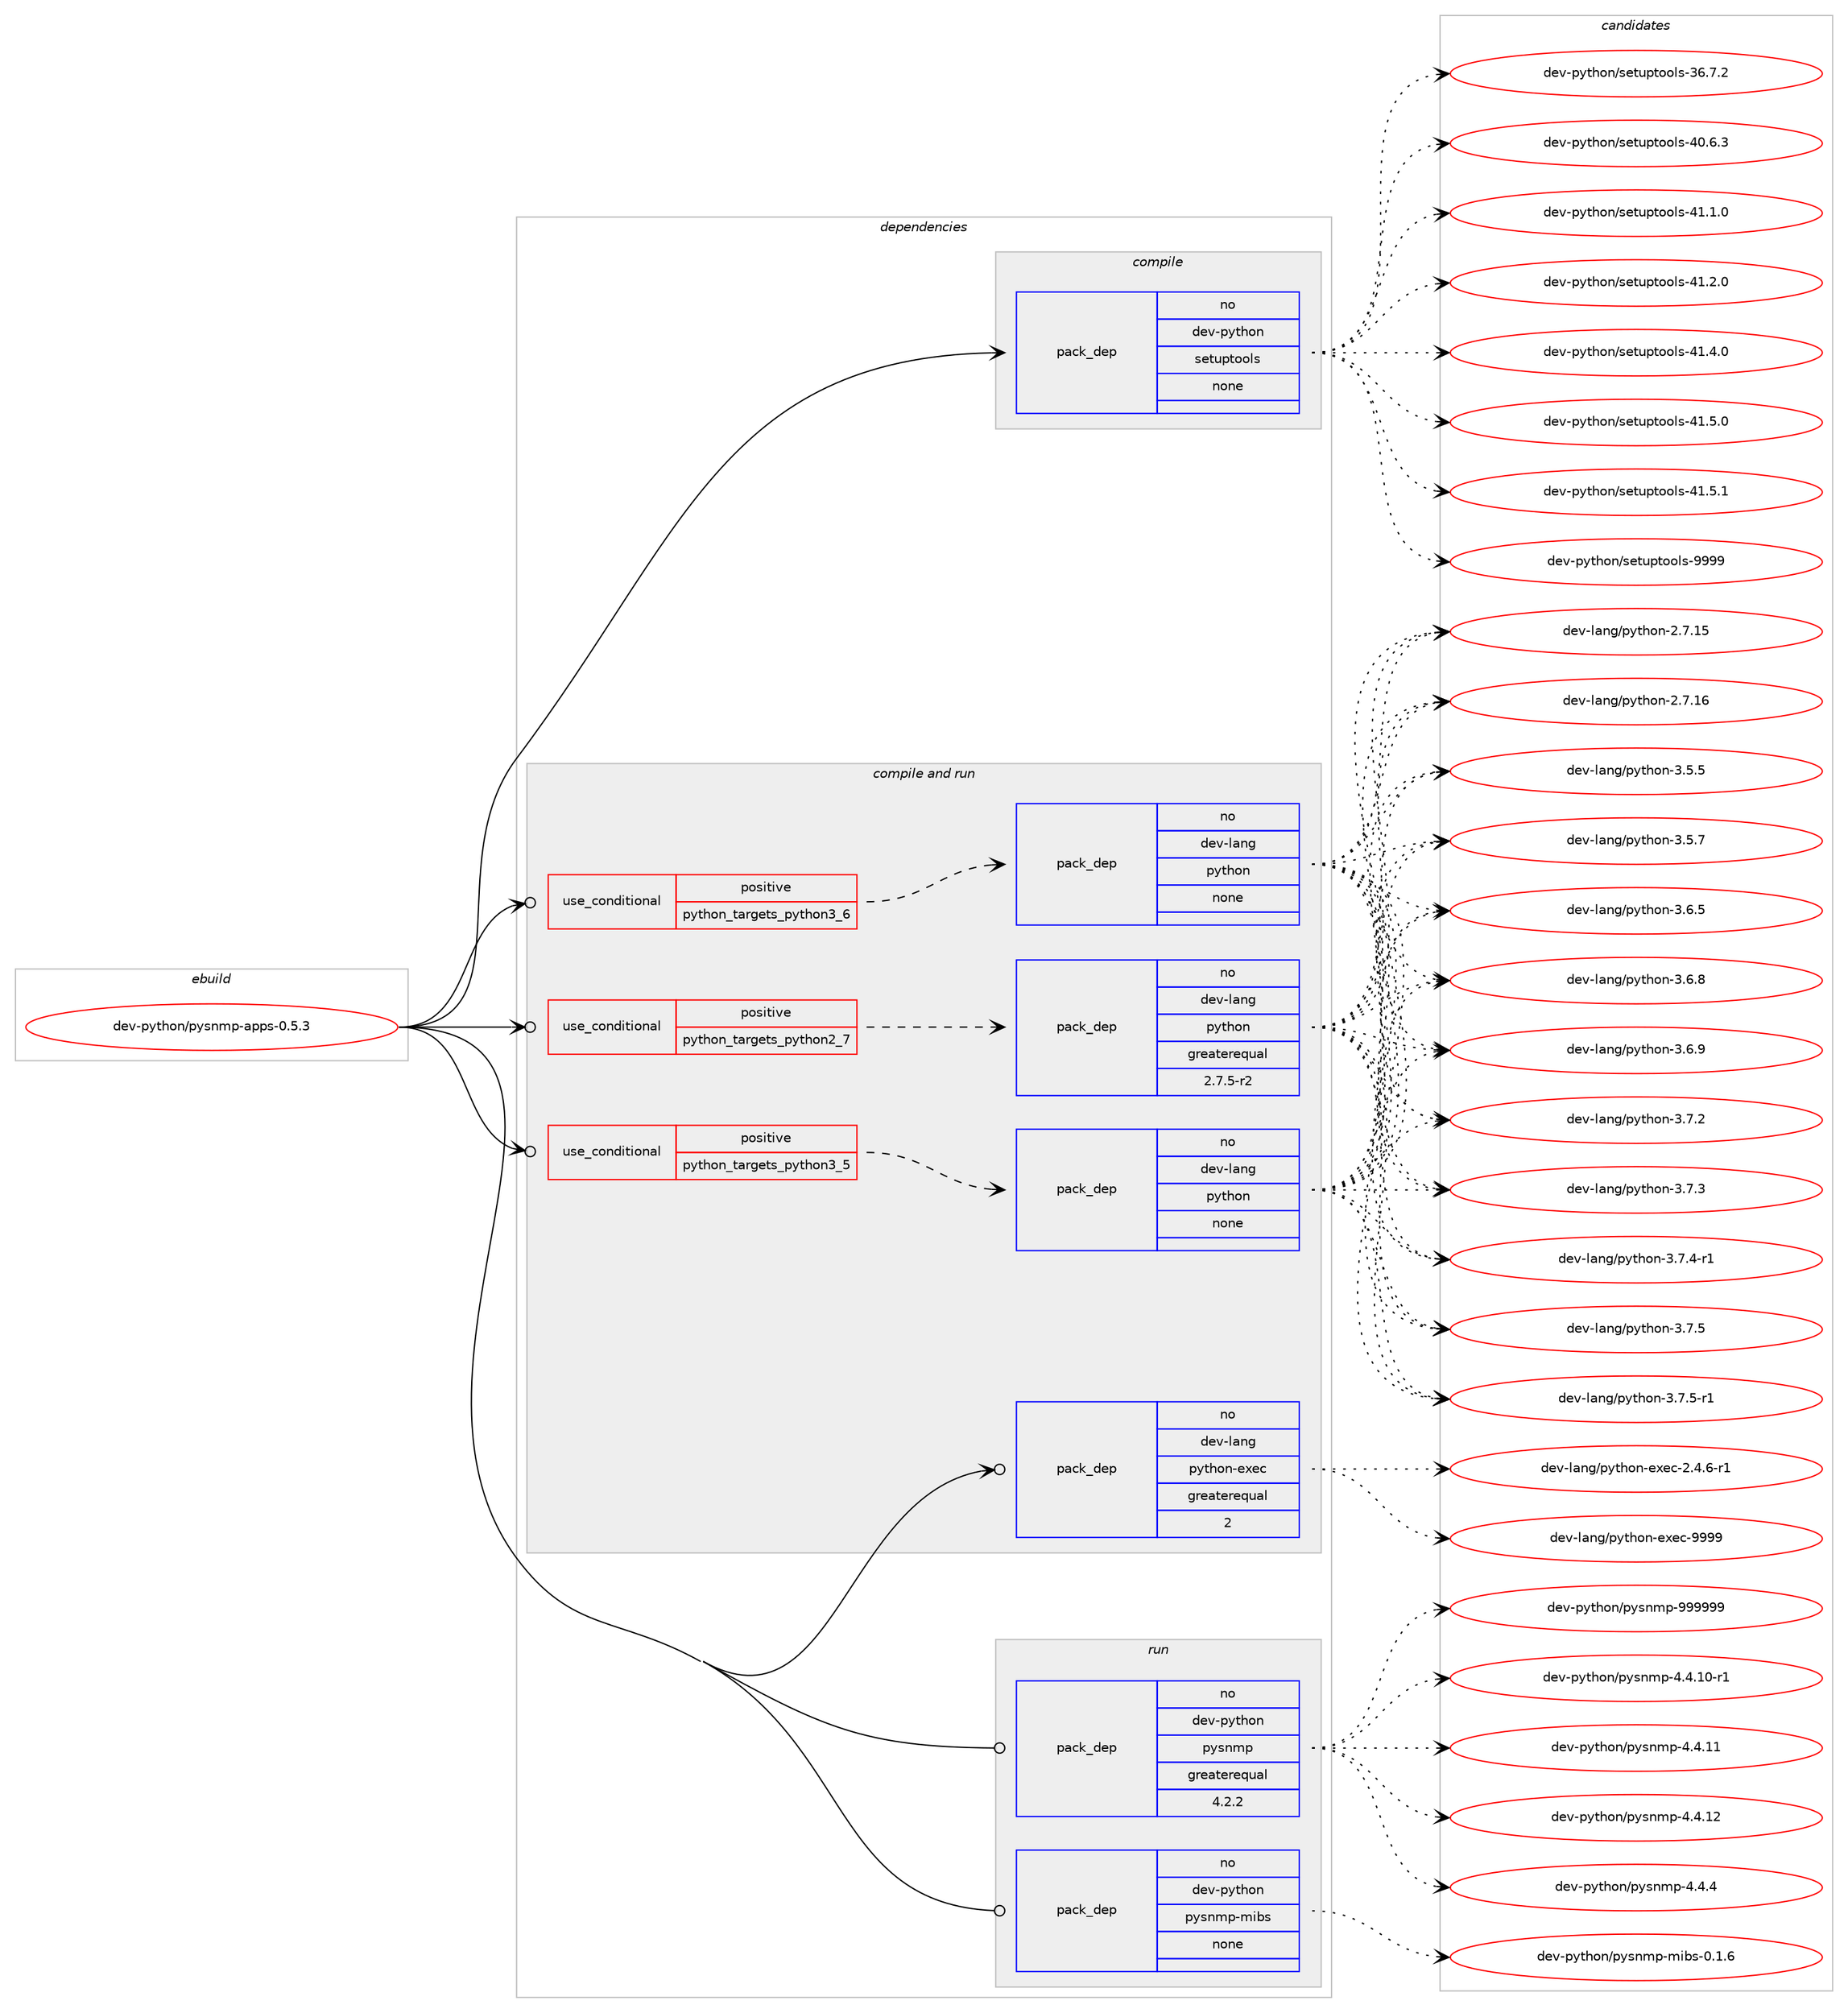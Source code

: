 digraph prolog {

# *************
# Graph options
# *************

newrank=true;
concentrate=true;
compound=true;
graph [rankdir=LR,fontname=Helvetica,fontsize=10,ranksep=1.5];#, ranksep=2.5, nodesep=0.2];
edge  [arrowhead=vee];
node  [fontname=Helvetica,fontsize=10];

# **********
# The ebuild
# **********

subgraph cluster_leftcol {
color=gray;
rank=same;
label=<<i>ebuild</i>>;
id [label="dev-python/pysnmp-apps-0.5.3", color=red, width=4, href="../dev-python/pysnmp-apps-0.5.3.svg"];
}

# ****************
# The dependencies
# ****************

subgraph cluster_midcol {
color=gray;
label=<<i>dependencies</i>>;
subgraph cluster_compile {
fillcolor="#eeeeee";
style=filled;
label=<<i>compile</i>>;
subgraph pack470111 {
dependency628805 [label=<<TABLE BORDER="0" CELLBORDER="1" CELLSPACING="0" CELLPADDING="4" WIDTH="220"><TR><TD ROWSPAN="6" CELLPADDING="30">pack_dep</TD></TR><TR><TD WIDTH="110">no</TD></TR><TR><TD>dev-python</TD></TR><TR><TD>setuptools</TD></TR><TR><TD>none</TD></TR><TR><TD></TD></TR></TABLE>>, shape=none, color=blue];
}
id:e -> dependency628805:w [weight=20,style="solid",arrowhead="vee"];
}
subgraph cluster_compileandrun {
fillcolor="#eeeeee";
style=filled;
label=<<i>compile and run</i>>;
subgraph cond146829 {
dependency628806 [label=<<TABLE BORDER="0" CELLBORDER="1" CELLSPACING="0" CELLPADDING="4"><TR><TD ROWSPAN="3" CELLPADDING="10">use_conditional</TD></TR><TR><TD>positive</TD></TR><TR><TD>python_targets_python2_7</TD></TR></TABLE>>, shape=none, color=red];
subgraph pack470112 {
dependency628807 [label=<<TABLE BORDER="0" CELLBORDER="1" CELLSPACING="0" CELLPADDING="4" WIDTH="220"><TR><TD ROWSPAN="6" CELLPADDING="30">pack_dep</TD></TR><TR><TD WIDTH="110">no</TD></TR><TR><TD>dev-lang</TD></TR><TR><TD>python</TD></TR><TR><TD>greaterequal</TD></TR><TR><TD>2.7.5-r2</TD></TR></TABLE>>, shape=none, color=blue];
}
dependency628806:e -> dependency628807:w [weight=20,style="dashed",arrowhead="vee"];
}
id:e -> dependency628806:w [weight=20,style="solid",arrowhead="odotvee"];
subgraph cond146830 {
dependency628808 [label=<<TABLE BORDER="0" CELLBORDER="1" CELLSPACING="0" CELLPADDING="4"><TR><TD ROWSPAN="3" CELLPADDING="10">use_conditional</TD></TR><TR><TD>positive</TD></TR><TR><TD>python_targets_python3_5</TD></TR></TABLE>>, shape=none, color=red];
subgraph pack470113 {
dependency628809 [label=<<TABLE BORDER="0" CELLBORDER="1" CELLSPACING="0" CELLPADDING="4" WIDTH="220"><TR><TD ROWSPAN="6" CELLPADDING="30">pack_dep</TD></TR><TR><TD WIDTH="110">no</TD></TR><TR><TD>dev-lang</TD></TR><TR><TD>python</TD></TR><TR><TD>none</TD></TR><TR><TD></TD></TR></TABLE>>, shape=none, color=blue];
}
dependency628808:e -> dependency628809:w [weight=20,style="dashed",arrowhead="vee"];
}
id:e -> dependency628808:w [weight=20,style="solid",arrowhead="odotvee"];
subgraph cond146831 {
dependency628810 [label=<<TABLE BORDER="0" CELLBORDER="1" CELLSPACING="0" CELLPADDING="4"><TR><TD ROWSPAN="3" CELLPADDING="10">use_conditional</TD></TR><TR><TD>positive</TD></TR><TR><TD>python_targets_python3_6</TD></TR></TABLE>>, shape=none, color=red];
subgraph pack470114 {
dependency628811 [label=<<TABLE BORDER="0" CELLBORDER="1" CELLSPACING="0" CELLPADDING="4" WIDTH="220"><TR><TD ROWSPAN="6" CELLPADDING="30">pack_dep</TD></TR><TR><TD WIDTH="110">no</TD></TR><TR><TD>dev-lang</TD></TR><TR><TD>python</TD></TR><TR><TD>none</TD></TR><TR><TD></TD></TR></TABLE>>, shape=none, color=blue];
}
dependency628810:e -> dependency628811:w [weight=20,style="dashed",arrowhead="vee"];
}
id:e -> dependency628810:w [weight=20,style="solid",arrowhead="odotvee"];
subgraph pack470115 {
dependency628812 [label=<<TABLE BORDER="0" CELLBORDER="1" CELLSPACING="0" CELLPADDING="4" WIDTH="220"><TR><TD ROWSPAN="6" CELLPADDING="30">pack_dep</TD></TR><TR><TD WIDTH="110">no</TD></TR><TR><TD>dev-lang</TD></TR><TR><TD>python-exec</TD></TR><TR><TD>greaterequal</TD></TR><TR><TD>2</TD></TR></TABLE>>, shape=none, color=blue];
}
id:e -> dependency628812:w [weight=20,style="solid",arrowhead="odotvee"];
}
subgraph cluster_run {
fillcolor="#eeeeee";
style=filled;
label=<<i>run</i>>;
subgraph pack470116 {
dependency628813 [label=<<TABLE BORDER="0" CELLBORDER="1" CELLSPACING="0" CELLPADDING="4" WIDTH="220"><TR><TD ROWSPAN="6" CELLPADDING="30">pack_dep</TD></TR><TR><TD WIDTH="110">no</TD></TR><TR><TD>dev-python</TD></TR><TR><TD>pysnmp</TD></TR><TR><TD>greaterequal</TD></TR><TR><TD>4.2.2</TD></TR></TABLE>>, shape=none, color=blue];
}
id:e -> dependency628813:w [weight=20,style="solid",arrowhead="odot"];
subgraph pack470117 {
dependency628814 [label=<<TABLE BORDER="0" CELLBORDER="1" CELLSPACING="0" CELLPADDING="4" WIDTH="220"><TR><TD ROWSPAN="6" CELLPADDING="30">pack_dep</TD></TR><TR><TD WIDTH="110">no</TD></TR><TR><TD>dev-python</TD></TR><TR><TD>pysnmp-mibs</TD></TR><TR><TD>none</TD></TR><TR><TD></TD></TR></TABLE>>, shape=none, color=blue];
}
id:e -> dependency628814:w [weight=20,style="solid",arrowhead="odot"];
}
}

# **************
# The candidates
# **************

subgraph cluster_choices {
rank=same;
color=gray;
label=<<i>candidates</i>>;

subgraph choice470111 {
color=black;
nodesep=1;
choice100101118451121211161041111104711510111611711211611111110811545515446554650 [label="dev-python/setuptools-36.7.2", color=red, width=4,href="../dev-python/setuptools-36.7.2.svg"];
choice100101118451121211161041111104711510111611711211611111110811545524846544651 [label="dev-python/setuptools-40.6.3", color=red, width=4,href="../dev-python/setuptools-40.6.3.svg"];
choice100101118451121211161041111104711510111611711211611111110811545524946494648 [label="dev-python/setuptools-41.1.0", color=red, width=4,href="../dev-python/setuptools-41.1.0.svg"];
choice100101118451121211161041111104711510111611711211611111110811545524946504648 [label="dev-python/setuptools-41.2.0", color=red, width=4,href="../dev-python/setuptools-41.2.0.svg"];
choice100101118451121211161041111104711510111611711211611111110811545524946524648 [label="dev-python/setuptools-41.4.0", color=red, width=4,href="../dev-python/setuptools-41.4.0.svg"];
choice100101118451121211161041111104711510111611711211611111110811545524946534648 [label="dev-python/setuptools-41.5.0", color=red, width=4,href="../dev-python/setuptools-41.5.0.svg"];
choice100101118451121211161041111104711510111611711211611111110811545524946534649 [label="dev-python/setuptools-41.5.1", color=red, width=4,href="../dev-python/setuptools-41.5.1.svg"];
choice10010111845112121116104111110471151011161171121161111111081154557575757 [label="dev-python/setuptools-9999", color=red, width=4,href="../dev-python/setuptools-9999.svg"];
dependency628805:e -> choice100101118451121211161041111104711510111611711211611111110811545515446554650:w [style=dotted,weight="100"];
dependency628805:e -> choice100101118451121211161041111104711510111611711211611111110811545524846544651:w [style=dotted,weight="100"];
dependency628805:e -> choice100101118451121211161041111104711510111611711211611111110811545524946494648:w [style=dotted,weight="100"];
dependency628805:e -> choice100101118451121211161041111104711510111611711211611111110811545524946504648:w [style=dotted,weight="100"];
dependency628805:e -> choice100101118451121211161041111104711510111611711211611111110811545524946524648:w [style=dotted,weight="100"];
dependency628805:e -> choice100101118451121211161041111104711510111611711211611111110811545524946534648:w [style=dotted,weight="100"];
dependency628805:e -> choice100101118451121211161041111104711510111611711211611111110811545524946534649:w [style=dotted,weight="100"];
dependency628805:e -> choice10010111845112121116104111110471151011161171121161111111081154557575757:w [style=dotted,weight="100"];
}
subgraph choice470112 {
color=black;
nodesep=1;
choice10010111845108971101034711212111610411111045504655464953 [label="dev-lang/python-2.7.15", color=red, width=4,href="../dev-lang/python-2.7.15.svg"];
choice10010111845108971101034711212111610411111045504655464954 [label="dev-lang/python-2.7.16", color=red, width=4,href="../dev-lang/python-2.7.16.svg"];
choice100101118451089711010347112121116104111110455146534653 [label="dev-lang/python-3.5.5", color=red, width=4,href="../dev-lang/python-3.5.5.svg"];
choice100101118451089711010347112121116104111110455146534655 [label="dev-lang/python-3.5.7", color=red, width=4,href="../dev-lang/python-3.5.7.svg"];
choice100101118451089711010347112121116104111110455146544653 [label="dev-lang/python-3.6.5", color=red, width=4,href="../dev-lang/python-3.6.5.svg"];
choice100101118451089711010347112121116104111110455146544656 [label="dev-lang/python-3.6.8", color=red, width=4,href="../dev-lang/python-3.6.8.svg"];
choice100101118451089711010347112121116104111110455146544657 [label="dev-lang/python-3.6.9", color=red, width=4,href="../dev-lang/python-3.6.9.svg"];
choice100101118451089711010347112121116104111110455146554650 [label="dev-lang/python-3.7.2", color=red, width=4,href="../dev-lang/python-3.7.2.svg"];
choice100101118451089711010347112121116104111110455146554651 [label="dev-lang/python-3.7.3", color=red, width=4,href="../dev-lang/python-3.7.3.svg"];
choice1001011184510897110103471121211161041111104551465546524511449 [label="dev-lang/python-3.7.4-r1", color=red, width=4,href="../dev-lang/python-3.7.4-r1.svg"];
choice100101118451089711010347112121116104111110455146554653 [label="dev-lang/python-3.7.5", color=red, width=4,href="../dev-lang/python-3.7.5.svg"];
choice1001011184510897110103471121211161041111104551465546534511449 [label="dev-lang/python-3.7.5-r1", color=red, width=4,href="../dev-lang/python-3.7.5-r1.svg"];
dependency628807:e -> choice10010111845108971101034711212111610411111045504655464953:w [style=dotted,weight="100"];
dependency628807:e -> choice10010111845108971101034711212111610411111045504655464954:w [style=dotted,weight="100"];
dependency628807:e -> choice100101118451089711010347112121116104111110455146534653:w [style=dotted,weight="100"];
dependency628807:e -> choice100101118451089711010347112121116104111110455146534655:w [style=dotted,weight="100"];
dependency628807:e -> choice100101118451089711010347112121116104111110455146544653:w [style=dotted,weight="100"];
dependency628807:e -> choice100101118451089711010347112121116104111110455146544656:w [style=dotted,weight="100"];
dependency628807:e -> choice100101118451089711010347112121116104111110455146544657:w [style=dotted,weight="100"];
dependency628807:e -> choice100101118451089711010347112121116104111110455146554650:w [style=dotted,weight="100"];
dependency628807:e -> choice100101118451089711010347112121116104111110455146554651:w [style=dotted,weight="100"];
dependency628807:e -> choice1001011184510897110103471121211161041111104551465546524511449:w [style=dotted,weight="100"];
dependency628807:e -> choice100101118451089711010347112121116104111110455146554653:w [style=dotted,weight="100"];
dependency628807:e -> choice1001011184510897110103471121211161041111104551465546534511449:w [style=dotted,weight="100"];
}
subgraph choice470113 {
color=black;
nodesep=1;
choice10010111845108971101034711212111610411111045504655464953 [label="dev-lang/python-2.7.15", color=red, width=4,href="../dev-lang/python-2.7.15.svg"];
choice10010111845108971101034711212111610411111045504655464954 [label="dev-lang/python-2.7.16", color=red, width=4,href="../dev-lang/python-2.7.16.svg"];
choice100101118451089711010347112121116104111110455146534653 [label="dev-lang/python-3.5.5", color=red, width=4,href="../dev-lang/python-3.5.5.svg"];
choice100101118451089711010347112121116104111110455146534655 [label="dev-lang/python-3.5.7", color=red, width=4,href="../dev-lang/python-3.5.7.svg"];
choice100101118451089711010347112121116104111110455146544653 [label="dev-lang/python-3.6.5", color=red, width=4,href="../dev-lang/python-3.6.5.svg"];
choice100101118451089711010347112121116104111110455146544656 [label="dev-lang/python-3.6.8", color=red, width=4,href="../dev-lang/python-3.6.8.svg"];
choice100101118451089711010347112121116104111110455146544657 [label="dev-lang/python-3.6.9", color=red, width=4,href="../dev-lang/python-3.6.9.svg"];
choice100101118451089711010347112121116104111110455146554650 [label="dev-lang/python-3.7.2", color=red, width=4,href="../dev-lang/python-3.7.2.svg"];
choice100101118451089711010347112121116104111110455146554651 [label="dev-lang/python-3.7.3", color=red, width=4,href="../dev-lang/python-3.7.3.svg"];
choice1001011184510897110103471121211161041111104551465546524511449 [label="dev-lang/python-3.7.4-r1", color=red, width=4,href="../dev-lang/python-3.7.4-r1.svg"];
choice100101118451089711010347112121116104111110455146554653 [label="dev-lang/python-3.7.5", color=red, width=4,href="../dev-lang/python-3.7.5.svg"];
choice1001011184510897110103471121211161041111104551465546534511449 [label="dev-lang/python-3.7.5-r1", color=red, width=4,href="../dev-lang/python-3.7.5-r1.svg"];
dependency628809:e -> choice10010111845108971101034711212111610411111045504655464953:w [style=dotted,weight="100"];
dependency628809:e -> choice10010111845108971101034711212111610411111045504655464954:w [style=dotted,weight="100"];
dependency628809:e -> choice100101118451089711010347112121116104111110455146534653:w [style=dotted,weight="100"];
dependency628809:e -> choice100101118451089711010347112121116104111110455146534655:w [style=dotted,weight="100"];
dependency628809:e -> choice100101118451089711010347112121116104111110455146544653:w [style=dotted,weight="100"];
dependency628809:e -> choice100101118451089711010347112121116104111110455146544656:w [style=dotted,weight="100"];
dependency628809:e -> choice100101118451089711010347112121116104111110455146544657:w [style=dotted,weight="100"];
dependency628809:e -> choice100101118451089711010347112121116104111110455146554650:w [style=dotted,weight="100"];
dependency628809:e -> choice100101118451089711010347112121116104111110455146554651:w [style=dotted,weight="100"];
dependency628809:e -> choice1001011184510897110103471121211161041111104551465546524511449:w [style=dotted,weight="100"];
dependency628809:e -> choice100101118451089711010347112121116104111110455146554653:w [style=dotted,weight="100"];
dependency628809:e -> choice1001011184510897110103471121211161041111104551465546534511449:w [style=dotted,weight="100"];
}
subgraph choice470114 {
color=black;
nodesep=1;
choice10010111845108971101034711212111610411111045504655464953 [label="dev-lang/python-2.7.15", color=red, width=4,href="../dev-lang/python-2.7.15.svg"];
choice10010111845108971101034711212111610411111045504655464954 [label="dev-lang/python-2.7.16", color=red, width=4,href="../dev-lang/python-2.7.16.svg"];
choice100101118451089711010347112121116104111110455146534653 [label="dev-lang/python-3.5.5", color=red, width=4,href="../dev-lang/python-3.5.5.svg"];
choice100101118451089711010347112121116104111110455146534655 [label="dev-lang/python-3.5.7", color=red, width=4,href="../dev-lang/python-3.5.7.svg"];
choice100101118451089711010347112121116104111110455146544653 [label="dev-lang/python-3.6.5", color=red, width=4,href="../dev-lang/python-3.6.5.svg"];
choice100101118451089711010347112121116104111110455146544656 [label="dev-lang/python-3.6.8", color=red, width=4,href="../dev-lang/python-3.6.8.svg"];
choice100101118451089711010347112121116104111110455146544657 [label="dev-lang/python-3.6.9", color=red, width=4,href="../dev-lang/python-3.6.9.svg"];
choice100101118451089711010347112121116104111110455146554650 [label="dev-lang/python-3.7.2", color=red, width=4,href="../dev-lang/python-3.7.2.svg"];
choice100101118451089711010347112121116104111110455146554651 [label="dev-lang/python-3.7.3", color=red, width=4,href="../dev-lang/python-3.7.3.svg"];
choice1001011184510897110103471121211161041111104551465546524511449 [label="dev-lang/python-3.7.4-r1", color=red, width=4,href="../dev-lang/python-3.7.4-r1.svg"];
choice100101118451089711010347112121116104111110455146554653 [label="dev-lang/python-3.7.5", color=red, width=4,href="../dev-lang/python-3.7.5.svg"];
choice1001011184510897110103471121211161041111104551465546534511449 [label="dev-lang/python-3.7.5-r1", color=red, width=4,href="../dev-lang/python-3.7.5-r1.svg"];
dependency628811:e -> choice10010111845108971101034711212111610411111045504655464953:w [style=dotted,weight="100"];
dependency628811:e -> choice10010111845108971101034711212111610411111045504655464954:w [style=dotted,weight="100"];
dependency628811:e -> choice100101118451089711010347112121116104111110455146534653:w [style=dotted,weight="100"];
dependency628811:e -> choice100101118451089711010347112121116104111110455146534655:w [style=dotted,weight="100"];
dependency628811:e -> choice100101118451089711010347112121116104111110455146544653:w [style=dotted,weight="100"];
dependency628811:e -> choice100101118451089711010347112121116104111110455146544656:w [style=dotted,weight="100"];
dependency628811:e -> choice100101118451089711010347112121116104111110455146544657:w [style=dotted,weight="100"];
dependency628811:e -> choice100101118451089711010347112121116104111110455146554650:w [style=dotted,weight="100"];
dependency628811:e -> choice100101118451089711010347112121116104111110455146554651:w [style=dotted,weight="100"];
dependency628811:e -> choice1001011184510897110103471121211161041111104551465546524511449:w [style=dotted,weight="100"];
dependency628811:e -> choice100101118451089711010347112121116104111110455146554653:w [style=dotted,weight="100"];
dependency628811:e -> choice1001011184510897110103471121211161041111104551465546534511449:w [style=dotted,weight="100"];
}
subgraph choice470115 {
color=black;
nodesep=1;
choice10010111845108971101034711212111610411111045101120101994550465246544511449 [label="dev-lang/python-exec-2.4.6-r1", color=red, width=4,href="../dev-lang/python-exec-2.4.6-r1.svg"];
choice10010111845108971101034711212111610411111045101120101994557575757 [label="dev-lang/python-exec-9999", color=red, width=4,href="../dev-lang/python-exec-9999.svg"];
dependency628812:e -> choice10010111845108971101034711212111610411111045101120101994550465246544511449:w [style=dotted,weight="100"];
dependency628812:e -> choice10010111845108971101034711212111610411111045101120101994557575757:w [style=dotted,weight="100"];
}
subgraph choice470116 {
color=black;
nodesep=1;
choice1001011184511212111610411111047112121115110109112455246524649484511449 [label="dev-python/pysnmp-4.4.10-r1", color=red, width=4,href="../dev-python/pysnmp-4.4.10-r1.svg"];
choice100101118451121211161041111104711212111511010911245524652464949 [label="dev-python/pysnmp-4.4.11", color=red, width=4,href="../dev-python/pysnmp-4.4.11.svg"];
choice100101118451121211161041111104711212111511010911245524652464950 [label="dev-python/pysnmp-4.4.12", color=red, width=4,href="../dev-python/pysnmp-4.4.12.svg"];
choice1001011184511212111610411111047112121115110109112455246524652 [label="dev-python/pysnmp-4.4.4", color=red, width=4,href="../dev-python/pysnmp-4.4.4.svg"];
choice100101118451121211161041111104711212111511010911245575757575757 [label="dev-python/pysnmp-999999", color=red, width=4,href="../dev-python/pysnmp-999999.svg"];
dependency628813:e -> choice1001011184511212111610411111047112121115110109112455246524649484511449:w [style=dotted,weight="100"];
dependency628813:e -> choice100101118451121211161041111104711212111511010911245524652464949:w [style=dotted,weight="100"];
dependency628813:e -> choice100101118451121211161041111104711212111511010911245524652464950:w [style=dotted,weight="100"];
dependency628813:e -> choice1001011184511212111610411111047112121115110109112455246524652:w [style=dotted,weight="100"];
dependency628813:e -> choice100101118451121211161041111104711212111511010911245575757575757:w [style=dotted,weight="100"];
}
subgraph choice470117 {
color=black;
nodesep=1;
choice10010111845112121116104111110471121211151101091124510910598115454846494654 [label="dev-python/pysnmp-mibs-0.1.6", color=red, width=4,href="../dev-python/pysnmp-mibs-0.1.6.svg"];
dependency628814:e -> choice10010111845112121116104111110471121211151101091124510910598115454846494654:w [style=dotted,weight="100"];
}
}

}
